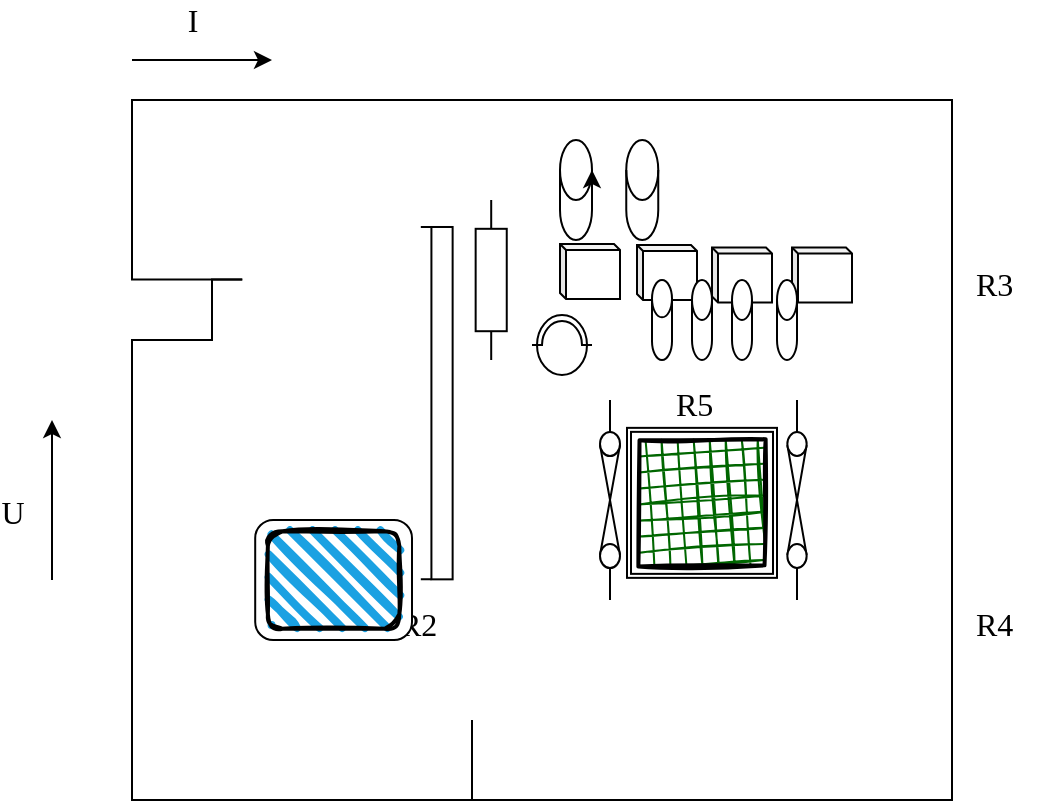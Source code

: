 <mxfile version="14.5.3" type="github">
  <diagram name="Page-1" id="16e2658f-23c8-b752-8be9-c03fbebb8bbe">
    <mxGraphModel dx="881" dy="511" grid="1" gridSize="10" guides="1" tooltips="1" connect="1" arrows="1" fold="1" page="1" pageScale="1" pageWidth="1100" pageHeight="850" background="#ffffff" math="0" shadow="0">
      <root>
        <mxCell id="0" />
        <mxCell id="1" parent="0" />
        <mxCell id="6d250d948d6a1778-8" style="edgeStyle=orthogonalEdgeStyle;rounded=0;html=1;exitX=1;exitY=0.5;exitPerimeter=0;entryX=1;entryY=0.5;entryPerimeter=0;labelBackgroundColor=none;startArrow=none;startFill=0;startSize=5;endArrow=none;endFill=0;endSize=5;jettySize=auto;orthogonalLoop=1;strokeWidth=1;fontFamily=Verdana;fontSize=12" parent="1" edge="1">
          <mxGeometry relative="1" as="geometry">
            <Array as="points">
              <mxPoint x="230" y="210" />
              <mxPoint x="230" y="120" />
              <mxPoint x="640" y="120" />
            </Array>
            <mxPoint x="285.13" y="209.755" as="sourcePoint" />
            <mxPoint x="640" y="160" as="targetPoint" />
          </mxGeometry>
        </mxCell>
        <mxCell id="6d250d948d6a1778-2" value="" style="verticalLabelPosition=bottom;shadow=0;dashed=0;align=center;html=1;verticalAlign=top;strokeWidth=1;shape=mxgraph.electrical.resistors.resistor_1;rounded=1;comic=0;labelBackgroundColor=none;fontFamily=Verdana;fontSize=12;rotation=-90;" parent="1" vertex="1">
          <mxGeometry x="369.6" y="202.23" width="80" height="15.55" as="geometry" />
        </mxCell>
        <mxCell id="6d250d948d6a1778-9" style="edgeStyle=orthogonalEdgeStyle;rounded=0;html=1;labelBackgroundColor=none;startArrow=none;startFill=0;startSize=5;endArrow=none;endFill=0;endSize=5;jettySize=auto;orthogonalLoop=1;strokeWidth=1;fontFamily=Verdana;fontSize=12" parent="1" edge="1">
          <mxGeometry relative="1" as="geometry">
            <mxPoint x="640" y="160" as="sourcePoint" />
            <mxPoint x="640" y="430" as="targetPoint" />
          </mxGeometry>
        </mxCell>
        <mxCell id="6d250d948d6a1778-13" style="edgeStyle=orthogonalEdgeStyle;rounded=0;html=1;exitX=0;exitY=0.5;exitPerimeter=0;entryX=0;entryY=0.5;entryPerimeter=0;labelBackgroundColor=none;startArrow=none;startFill=0;startSize=5;endArrow=none;endFill=0;endSize=5;jettySize=auto;orthogonalLoop=1;strokeWidth=1;fontFamily=Verdana;fontSize=12" parent="1" edge="1">
          <mxGeometry relative="1" as="geometry">
            <Array as="points">
              <mxPoint x="400" y="470" />
              <mxPoint x="230" y="470" />
            </Array>
            <mxPoint x="400" y="430" as="sourcePoint" />
            <mxPoint x="230" y="370" as="targetPoint" />
          </mxGeometry>
        </mxCell>
        <mxCell id="6d250d948d6a1778-14" style="edgeStyle=orthogonalEdgeStyle;rounded=0;html=1;exitX=0;exitY=0.5;exitPerimeter=0;entryX=0;entryY=0.5;entryPerimeter=0;labelBackgroundColor=none;startArrow=none;startFill=0;startSize=5;endArrow=none;endFill=0;endSize=5;jettySize=auto;orthogonalLoop=1;strokeWidth=1;fontFamily=Verdana;fontSize=12" parent="1" edge="1">
          <mxGeometry relative="1" as="geometry">
            <Array as="points">
              <mxPoint x="640" y="470" />
              <mxPoint x="230" y="470" />
            </Array>
            <mxPoint x="640" y="430" as="sourcePoint" />
            <mxPoint x="230" y="370" as="targetPoint" />
          </mxGeometry>
        </mxCell>
        <mxCell id="6d250d948d6a1778-17" value="R2" style="text;html=1;resizable=0;points=[];autosize=1;align=left;verticalAlign=top;spacingTop=-4;fontSize=16;fontFamily=Verdana" parent="1" vertex="1">
          <mxGeometry x="362" y="370" width="40" height="20" as="geometry" />
        </mxCell>
        <mxCell id="6d250d948d6a1778-18" value="R5" style="text;html=1;resizable=0;points=[];autosize=1;align=left;verticalAlign=top;spacingTop=-4;fontSize=16;fontFamily=Verdana" parent="1" vertex="1">
          <mxGeometry x="500" y="260" width="40" height="20" as="geometry" />
        </mxCell>
        <mxCell id="6d250d948d6a1778-19" value="R3" style="text;html=1;resizable=0;points=[];autosize=1;align=left;verticalAlign=top;spacingTop=-4;fontSize=16;fontFamily=Verdana" parent="1" vertex="1">
          <mxGeometry x="650" y="200" width="40" height="20" as="geometry" />
        </mxCell>
        <mxCell id="6d250d948d6a1778-20" value="R4" style="text;html=1;resizable=0;points=[];autosize=1;align=left;verticalAlign=top;spacingTop=-4;fontSize=16;fontFamily=Verdana" parent="1" vertex="1">
          <mxGeometry x="650" y="370" width="40" height="20" as="geometry" />
        </mxCell>
        <mxCell id="6d250d948d6a1778-21" value="I" style="endArrow=classic;html=1;labelBackgroundColor=none;strokeWidth=1;fontFamily=Verdana;fontSize=16" parent="1" edge="1">
          <mxGeometry x="-0.143" y="20" width="50" height="50" relative="1" as="geometry">
            <mxPoint x="230" y="100" as="sourcePoint" />
            <mxPoint x="300" y="100" as="targetPoint" />
            <mxPoint as="offset" />
          </mxGeometry>
        </mxCell>
        <mxCell id="6d250d948d6a1778-22" value="U" style="endArrow=classic;html=1;labelBackgroundColor=none;strokeWidth=1;fontFamily=Verdana;fontSize=16" parent="1" edge="1">
          <mxGeometry x="-0.143" y="20" width="50" height="50" relative="1" as="geometry">
            <mxPoint x="190" y="360" as="sourcePoint" />
            <mxPoint x="190" y="280" as="targetPoint" />
            <mxPoint as="offset" />
          </mxGeometry>
        </mxCell>
        <mxCell id="gsJpeJofpkmzajCSOwDN-2" value="" style="shape=ext;double=1;whiteSpace=wrap;html=1;aspect=fixed;" vertex="1" parent="1">
          <mxGeometry x="477.5" y="283.93" width="75" height="75" as="geometry" />
        </mxCell>
        <mxCell id="gsJpeJofpkmzajCSOwDN-10" style="edgeStyle=orthogonalEdgeStyle;rounded=0;html=1;exitX=1;exitY=0.5;exitPerimeter=0;entryX=1;entryY=0.5;entryPerimeter=0;labelBackgroundColor=none;startArrow=none;startFill=0;startSize=5;endArrow=none;endFill=0;endSize=5;jettySize=auto;orthogonalLoop=1;strokeWidth=1;fontFamily=Verdana;fontSize=12" edge="1" parent="1">
          <mxGeometry relative="1" as="geometry">
            <Array as="points">
              <mxPoint x="230" y="240" />
              <mxPoint x="270" y="240" />
              <mxPoint x="270" y="210" />
            </Array>
            <mxPoint x="230" y="270" as="sourcePoint" />
            <mxPoint x="285.13" y="209.755" as="targetPoint" />
          </mxGeometry>
        </mxCell>
        <mxCell id="gsJpeJofpkmzajCSOwDN-12" value="" style="endArrow=none;html=1;" edge="1" parent="1">
          <mxGeometry width="50" height="50" relative="1" as="geometry">
            <mxPoint x="230" y="370" as="sourcePoint" />
            <mxPoint x="230" y="270" as="targetPoint" />
          </mxGeometry>
        </mxCell>
        <mxCell id="gsJpeJofpkmzajCSOwDN-1" value="" style="pointerEvents=1;verticalLabelPosition=bottom;shadow=0;dashed=0;align=center;html=1;verticalAlign=top;shape=mxgraph.electrical.miscellaneous.illuminating_bulb;" vertex="1" parent="1">
          <mxGeometry x="430" y="227.5" width="30" height="30" as="geometry" />
        </mxCell>
        <mxCell id="gsJpeJofpkmzajCSOwDN-19" value="" style="pointerEvents=1;verticalLabelPosition=bottom;shadow=0;dashed=0;align=center;html=1;verticalAlign=top;shape=mxgraph.electrical.miscellaneous.fuse_3;rotation=-90;" vertex="1" parent="1">
          <mxGeometry x="512.5" y="315.18" width="100" height="9.64" as="geometry" />
        </mxCell>
        <mxCell id="gsJpeJofpkmzajCSOwDN-20" value="" style="pointerEvents=1;verticalLabelPosition=bottom;shadow=0;dashed=0;align=center;html=1;verticalAlign=top;shape=mxgraph.electrical.miscellaneous.fuse_3;rotation=0;direction=south;" vertex="1" parent="1">
          <mxGeometry x="464" y="270" width="10" height="100" as="geometry" />
        </mxCell>
        <mxCell id="gsJpeJofpkmzajCSOwDN-23" value="" style="shape=cylinder3;whiteSpace=wrap;html=1;boundedLbl=1;backgroundOutline=1;size=15;" vertex="1" parent="1">
          <mxGeometry x="444" y="140" width="16" height="50" as="geometry" />
        </mxCell>
        <mxCell id="gsJpeJofpkmzajCSOwDN-24" style="edgeStyle=orthogonalEdgeStyle;rounded=0;orthogonalLoop=1;jettySize=auto;html=1;exitX=1;exitY=0.5;exitDx=0;exitDy=0;exitPerimeter=0;entryX=1;entryY=0;entryDx=0;entryDy=15;entryPerimeter=0;" edge="1" parent="1" source="gsJpeJofpkmzajCSOwDN-23" target="gsJpeJofpkmzajCSOwDN-23">
          <mxGeometry relative="1" as="geometry" />
        </mxCell>
        <mxCell id="gsJpeJofpkmzajCSOwDN-25" value="" style="shape=cylinder3;whiteSpace=wrap;html=1;boundedLbl=1;backgroundOutline=1;size=15;" vertex="1" parent="1">
          <mxGeometry x="477.13" y="140" width="16" height="50" as="geometry" />
        </mxCell>
        <mxCell id="gsJpeJofpkmzajCSOwDN-26" value="" style="shape=cube;whiteSpace=wrap;html=1;boundedLbl=1;backgroundOutline=1;darkOpacity=0.05;darkOpacity2=0.1;size=3;" vertex="1" parent="1">
          <mxGeometry x="444" y="192" width="30" height="27.5" as="geometry" />
        </mxCell>
        <mxCell id="gsJpeJofpkmzajCSOwDN-28" value="" style="shape=cube;whiteSpace=wrap;html=1;boundedLbl=1;backgroundOutline=1;darkOpacity=0.05;darkOpacity2=0.1;size=3;" vertex="1" parent="1">
          <mxGeometry x="482.5" y="192.5" width="30" height="27.5" as="geometry" />
        </mxCell>
        <mxCell id="gsJpeJofpkmzajCSOwDN-29" value="" style="shape=cube;whiteSpace=wrap;html=1;boundedLbl=1;backgroundOutline=1;darkOpacity=0.05;darkOpacity2=0.1;size=3;" vertex="1" parent="1">
          <mxGeometry x="520" y="193.75" width="30" height="27.5" as="geometry" />
        </mxCell>
        <mxCell id="gsJpeJofpkmzajCSOwDN-30" value="" style="shape=cube;whiteSpace=wrap;html=1;boundedLbl=1;backgroundOutline=1;darkOpacity=0.05;darkOpacity2=0.1;size=3;" vertex="1" parent="1">
          <mxGeometry x="560" y="193.75" width="30" height="27.5" as="geometry" />
        </mxCell>
        <mxCell id="gsJpeJofpkmzajCSOwDN-37" value="" style="shape=cylinder3;whiteSpace=wrap;html=1;boundedLbl=1;backgroundOutline=1;size=9.333;" vertex="1" parent="1">
          <mxGeometry x="490" y="210" width="10" height="40" as="geometry" />
        </mxCell>
        <mxCell id="gsJpeJofpkmzajCSOwDN-40" value="" style="shape=cylinder3;whiteSpace=wrap;html=1;boundedLbl=1;backgroundOutline=1;size=10;" vertex="1" parent="1">
          <mxGeometry x="510" y="210" width="10" height="40" as="geometry" />
        </mxCell>
        <mxCell id="gsJpeJofpkmzajCSOwDN-44" value="" style="shape=cylinder3;whiteSpace=wrap;html=1;boundedLbl=1;backgroundOutline=1;size=10;" vertex="1" parent="1">
          <mxGeometry x="530" y="210" width="10" height="40" as="geometry" />
        </mxCell>
        <mxCell id="gsJpeJofpkmzajCSOwDN-45" value="" style="shape=cylinder3;whiteSpace=wrap;html=1;boundedLbl=1;backgroundOutline=1;size=10;" vertex="1" parent="1">
          <mxGeometry x="552.5" y="210" width="10" height="40" as="geometry" />
        </mxCell>
        <mxCell id="gsJpeJofpkmzajCSOwDN-5" value="" style="pointerEvents=1;verticalLabelPosition=bottom;shadow=0;dashed=0;align=center;html=1;verticalAlign=top;shape=mxgraph.electrical.inductors.inductor_1;rotation=90;" vertex="1" parent="1">
          <mxGeometry x="294.27" y="263.63" width="176.18" height="15.91" as="geometry" />
        </mxCell>
        <mxCell id="gsJpeJofpkmzajCSOwDN-48" value="" style="rounded=1;whiteSpace=wrap;html=1;" vertex="1" parent="1">
          <mxGeometry x="291.6" y="330" width="78.4" height="60" as="geometry" />
        </mxCell>
        <mxCell id="gsJpeJofpkmzajCSOwDN-49" value="" style="rhombus;whiteSpace=wrap;html=1;strokeWidth=2;fillWeight=-1;hachureGap=8;fillStyle=cross-hatch;fillColor=#006600;sketch=1;rotation=45;" vertex="1" parent="1">
          <mxGeometry x="470.81" y="276.43" width="88.39" height="90" as="geometry" />
        </mxCell>
        <mxCell id="gsJpeJofpkmzajCSOwDN-50" value="" style="rounded=1;whiteSpace=wrap;html=1;strokeWidth=2;fillWeight=4;hachureGap=8;hachureAngle=45;fillColor=#1ba1e2;sketch=1;" vertex="1" parent="1">
          <mxGeometry x="297.94" y="335.63" width="65.73" height="48.75" as="geometry" />
        </mxCell>
      </root>
    </mxGraphModel>
  </diagram>
</mxfile>
